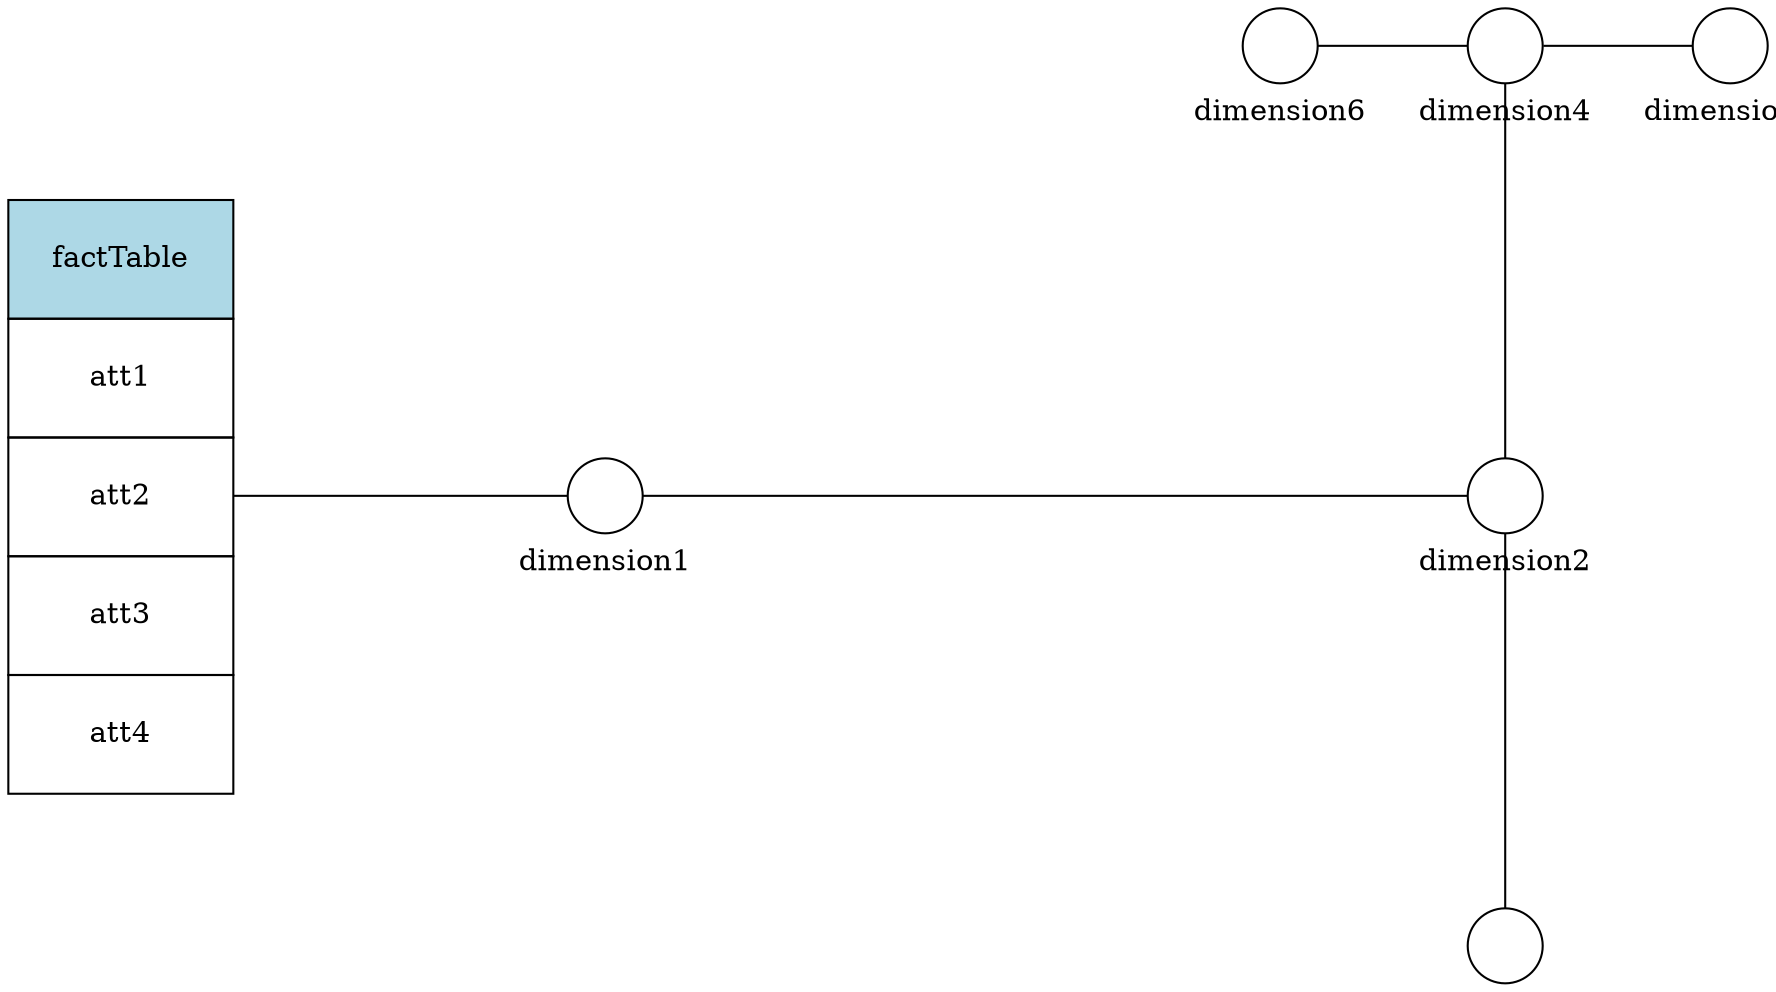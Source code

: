 digraph G {
	layout="circo";
	factTable->dimension1[ arrowhead=none ];
	dimension1->dimension2[ arrowhead=none ];
	dimension2->dimension3[ arrowhead=none ];
	dimension2->dimension4[ arrowhead=none ];
	dimension4->dimension5[ arrowhead=none ];
	dimension4->dimension6[ arrowhead=none ];
	dimension1 [ fixedsize=true, label="



dimension1", shape=circle ];
	dimension2 [ fixedsize=true, label="



dimension2", shape=circle ];
	dimension3 [ fixedsize=true, label="



dimension3", shape=circle ];
	dimension4 [ fixedsize=true, label="



dimension4", shape=circle ];
	dimension5 [ fixedsize=true, label="



dimension5", shape=circle ];
	dimension6 [ fixedsize=true, label="



dimension6", shape=circle ];
	factTable [ label=<<table border="0" cellborder="1" cellspacing="0" cellpadding="20"> <tr> <td bgcolor="lightblue">factTable</td> </tr><tr> <td>att1</td> </tr><tr> <td>att2</td> </tr><tr> <td>att3</td> </tr><tr> <td>att4</td> </tr></table>>, root=true, shape=plain ];

}
